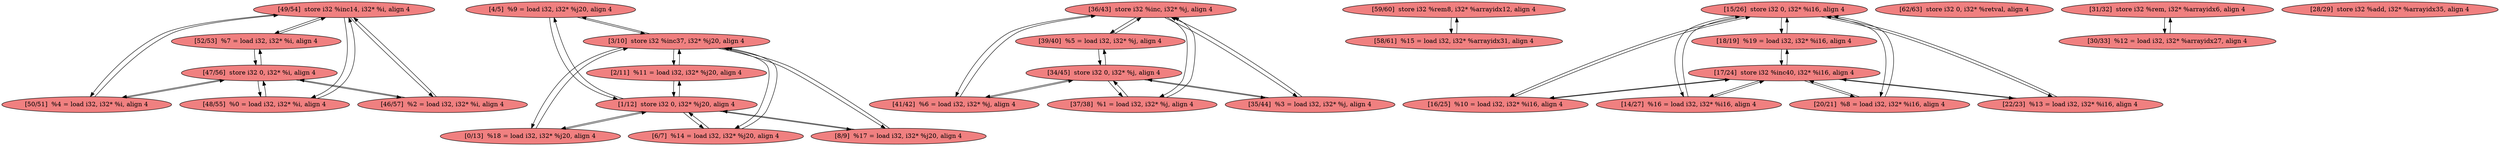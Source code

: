 
digraph G {


node63 [fillcolor=lightcoral,label="[49/54]  store i32 %inc14, i32* %i, align 4",shape=ellipse,style=filled ]
node62 [fillcolor=lightcoral,label="[4/5]  %9 = load i32, i32* %j20, align 4",shape=ellipse,style=filled ]
node61 [fillcolor=lightcoral,label="[36/43]  store i32 %inc, i32* %j, align 4",shape=ellipse,style=filled ]
node60 [fillcolor=lightcoral,label="[39/40]  %5 = load i32, i32* %j, align 4",shape=ellipse,style=filled ]
node58 [fillcolor=lightcoral,label="[52/53]  %7 = load i32, i32* %i, align 4",shape=ellipse,style=filled ]
node57 [fillcolor=lightcoral,label="[59/60]  store i32 %rem8, i32* %arrayidx12, align 4",shape=ellipse,style=filled ]
node56 [fillcolor=lightcoral,label="[50/51]  %4 = load i32, i32* %i, align 4",shape=ellipse,style=filled ]
node59 [fillcolor=lightcoral,label="[15/26]  store i32 0, i32* %i16, align 4",shape=ellipse,style=filled ]
node53 [fillcolor=lightcoral,label="[41/42]  %6 = load i32, i32* %j, align 4",shape=ellipse,style=filled ]
node52 [fillcolor=lightcoral,label="[47/56]  store i32 0, i32* %i, align 4",shape=ellipse,style=filled ]
node51 [fillcolor=lightcoral,label="[62/63]  store i32 0, i32* %retval, align 4",shape=ellipse,style=filled ]
node48 [fillcolor=lightcoral,label="[58/61]  %15 = load i32, i32* %arrayidx31, align 4",shape=ellipse,style=filled ]
node49 [fillcolor=lightcoral,label="[31/32]  store i32 %rem, i32* %arrayidx6, align 4",shape=ellipse,style=filled ]
node35 [fillcolor=lightcoral,label="[17/24]  store i32 %inc40, i32* %i16, align 4",shape=ellipse,style=filled ]
node45 [fillcolor=lightcoral,label="[18/19]  %19 = load i32, i32* %i16, align 4",shape=ellipse,style=filled ]
node50 [fillcolor=lightcoral,label="[16/25]  %10 = load i32, i32* %i16, align 4",shape=ellipse,style=filled ]
node34 [fillcolor=lightcoral,label="[14/27]  %16 = load i32, i32* %i16, align 4",shape=ellipse,style=filled ]
node32 [fillcolor=lightcoral,label="[0/13]  %18 = load i32, i32* %j20, align 4",shape=ellipse,style=filled ]
node38 [fillcolor=lightcoral,label="[6/7]  %14 = load i32, i32* %j20, align 4",shape=ellipse,style=filled ]
node36 [fillcolor=lightcoral,label="[3/10]  store i32 %inc37, i32* %j20, align 4",shape=ellipse,style=filled ]
node47 [fillcolor=lightcoral,label="[48/55]  %0 = load i32, i32* %i, align 4",shape=ellipse,style=filled ]
node33 [fillcolor=lightcoral,label="[8/9]  %17 = load i32, i32* %j20, align 4",shape=ellipse,style=filled ]
node54 [fillcolor=lightcoral,label="[37/38]  %1 = load i32, i32* %j, align 4",shape=ellipse,style=filled ]
node40 [fillcolor=lightcoral,label="[1/12]  store i32 0, i32* %j20, align 4",shape=ellipse,style=filled ]
node39 [fillcolor=lightcoral,label="[30/33]  %12 = load i32, i32* %arrayidx27, align 4",shape=ellipse,style=filled ]
node44 [fillcolor=lightcoral,label="[46/57]  %2 = load i32, i32* %i, align 4",shape=ellipse,style=filled ]
node37 [fillcolor=lightcoral,label="[28/29]  store i32 %add, i32* %arrayidx35, align 4",shape=ellipse,style=filled ]
node41 [fillcolor=lightcoral,label="[20/21]  %8 = load i32, i32* %i16, align 4",shape=ellipse,style=filled ]
node43 [fillcolor=lightcoral,label="[22/23]  %13 = load i32, i32* %i16, align 4",shape=ellipse,style=filled ]
node42 [fillcolor=lightcoral,label="[34/45]  store i32 0, i32* %j, align 4",shape=ellipse,style=filled ]
node55 [fillcolor=lightcoral,label="[35/44]  %3 = load i32, i32* %j, align 4",shape=ellipse,style=filled ]
node46 [fillcolor=lightcoral,label="[2/11]  %11 = load i32, i32* %j20, align 4",shape=ellipse,style=filled ]

node50->node59 [ ]
node59->node41 [ ]
node58->node63 [ ]
node45->node35 [ ]
node61->node53 [ ]
node63->node44 [ ]
node61->node60 [ ]
node61->node55 [ ]
node52->node56 [ ]
node47->node52 [ ]
node52->node47 [ ]
node43->node59 [ ]
node57->node48 [ ]
node59->node50 [ ]
node55->node42 [ ]
node36->node62 [ ]
node56->node63 [ ]
node39->node49 [ ]
node53->node42 [ ]
node34->node35 [ ]
node32->node40 [ ]
node56->node52 [ ]
node35->node50 [ ]
node32->node36 [ ]
node48->node57 [ ]
node61->node54 [ ]
node47->node63 [ ]
node40->node38 [ ]
node41->node59 [ ]
node63->node58 [ ]
node40->node46 [ ]
node44->node63 [ ]
node36->node32 [ ]
node36->node33 [ ]
node36->node38 [ ]
node38->node40 [ ]
node40->node33 [ ]
node42->node53 [ ]
node43->node35 [ ]
node53->node61 [ ]
node52->node58 [ ]
node42->node55 [ ]
node40->node32 [ ]
node42->node54 [ ]
node38->node36 [ ]
node33->node36 [ ]
node35->node43 [ ]
node42->node60 [ ]
node63->node56 [ ]
node35->node34 [ ]
node55->node61 [ ]
node52->node44 [ ]
node46->node40 [ ]
node40->node62 [ ]
node59->node43 [ ]
node36->node46 [ ]
node62->node40 [ ]
node41->node35 [ ]
node60->node61 [ ]
node50->node35 [ ]
node35->node41 [ ]
node60->node42 [ ]
node49->node39 [ ]
node46->node36 [ ]
node35->node45 [ ]
node45->node59 [ ]
node59->node45 [ ]
node62->node36 [ ]
node34->node59 [ ]
node59->node34 [ ]
node63->node47 [ ]
node44->node52 [ ]
node33->node40 [ ]
node54->node61 [ ]
node58->node52 [ ]
node54->node42 [ ]


}
